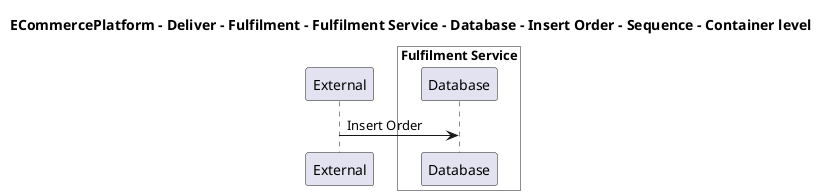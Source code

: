 @startuml

title ECommercePlatform - Deliver - Fulfilment - Fulfilment Service - Database - Insert Order - Sequence - Container level

participant "External" as C4InterFlow.SoftwareSystems.ExternalSystem

box "Fulfilment Service" #White
    participant "Database" as ECommercePlatform.Deliver.Fulfilment.SoftwareSystems.FulfilmentService.Containers.Database
end box


C4InterFlow.SoftwareSystems.ExternalSystem -> ECommercePlatform.Deliver.Fulfilment.SoftwareSystems.FulfilmentService.Containers.Database : Insert Order


@enduml
